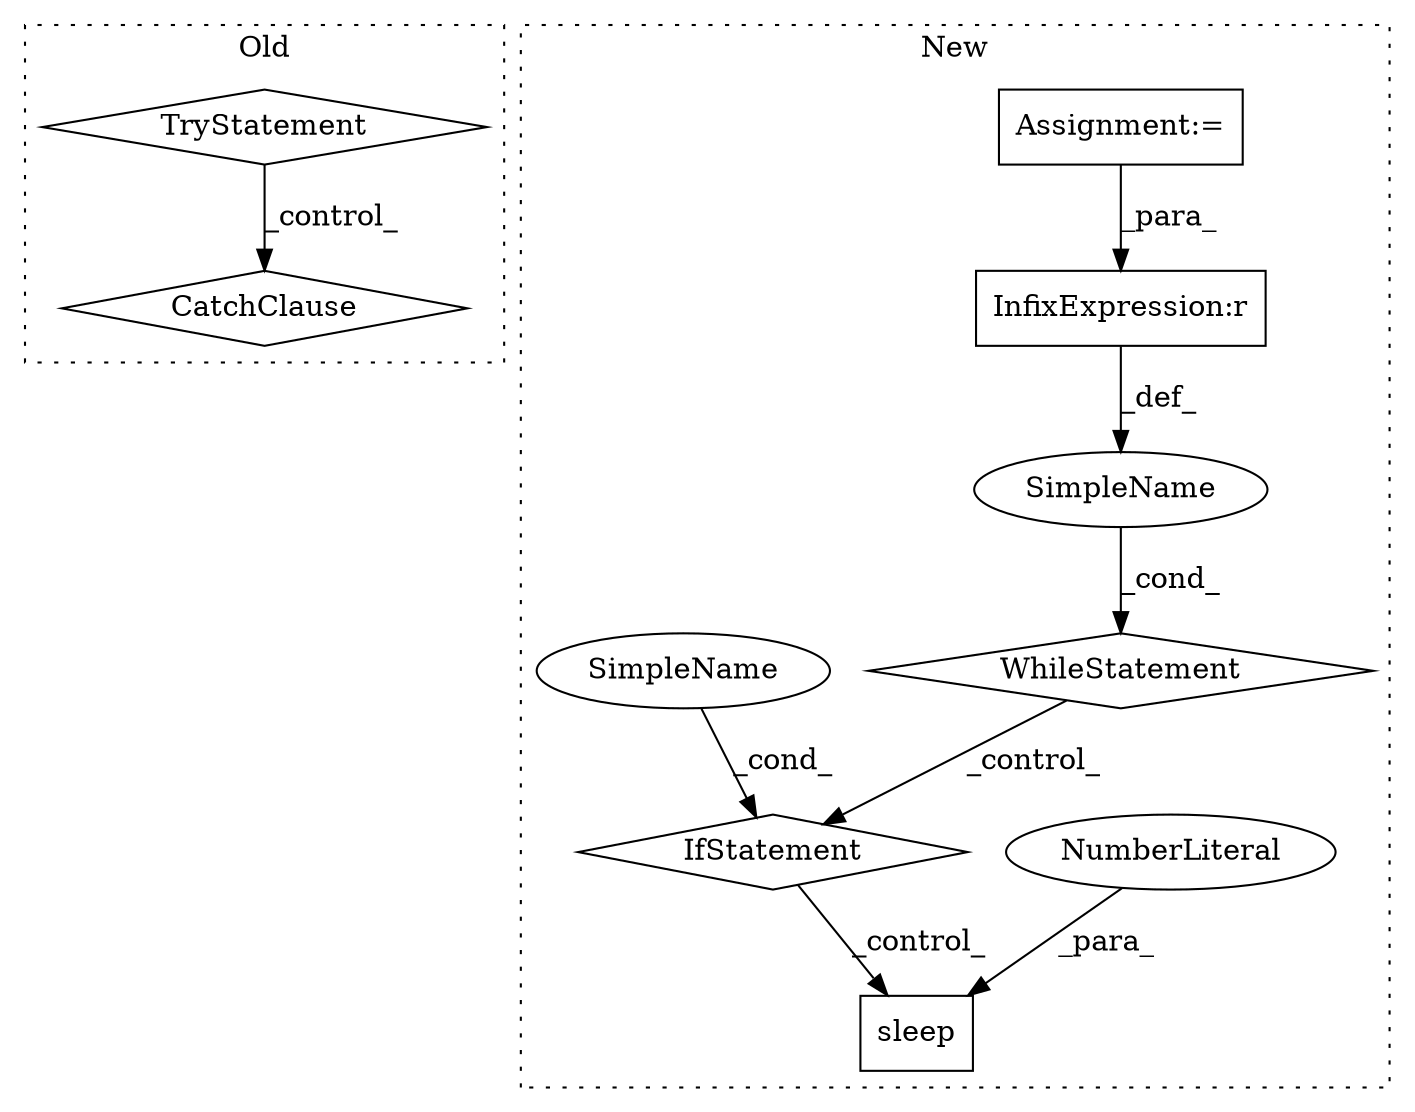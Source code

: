 digraph G {
subgraph cluster0 {
1 [label="CatchClause" a="12" s="5344,5386" l="15,2" shape="diamond"];
7 [label="TryStatement" a="54" s="4904" l="4" shape="diamond"];
label = "Old";
style="dotted";
}
subgraph cluster1 {
2 [label="sleep" a="32" s="5161,5168" l="6,1" shape="box"];
3 [label="InfixExpression:r" a="27" s="5043" l="4" shape="box"];
4 [label="Assignment:=" a="7" s="4450" l="1" shape="box"];
5 [label="WhileStatement" a="61" s="5022,5057" l="7,2" shape="diamond"];
6 [label="SimpleName" a="42" s="" l="" shape="ellipse"];
8 [label="IfStatement" a="25" s="5073,5105" l="4,2" shape="diamond"];
9 [label="NumberLiteral" a="34" s="5167" l="1" shape="ellipse"];
10 [label="SimpleName" a="42" s="" l="" shape="ellipse"];
label = "New";
style="dotted";
}
3 -> 6 [label="_def_"];
4 -> 3 [label="_para_"];
5 -> 8 [label="_control_"];
6 -> 5 [label="_cond_"];
7 -> 1 [label="_control_"];
8 -> 2 [label="_control_"];
9 -> 2 [label="_para_"];
10 -> 8 [label="_cond_"];
}